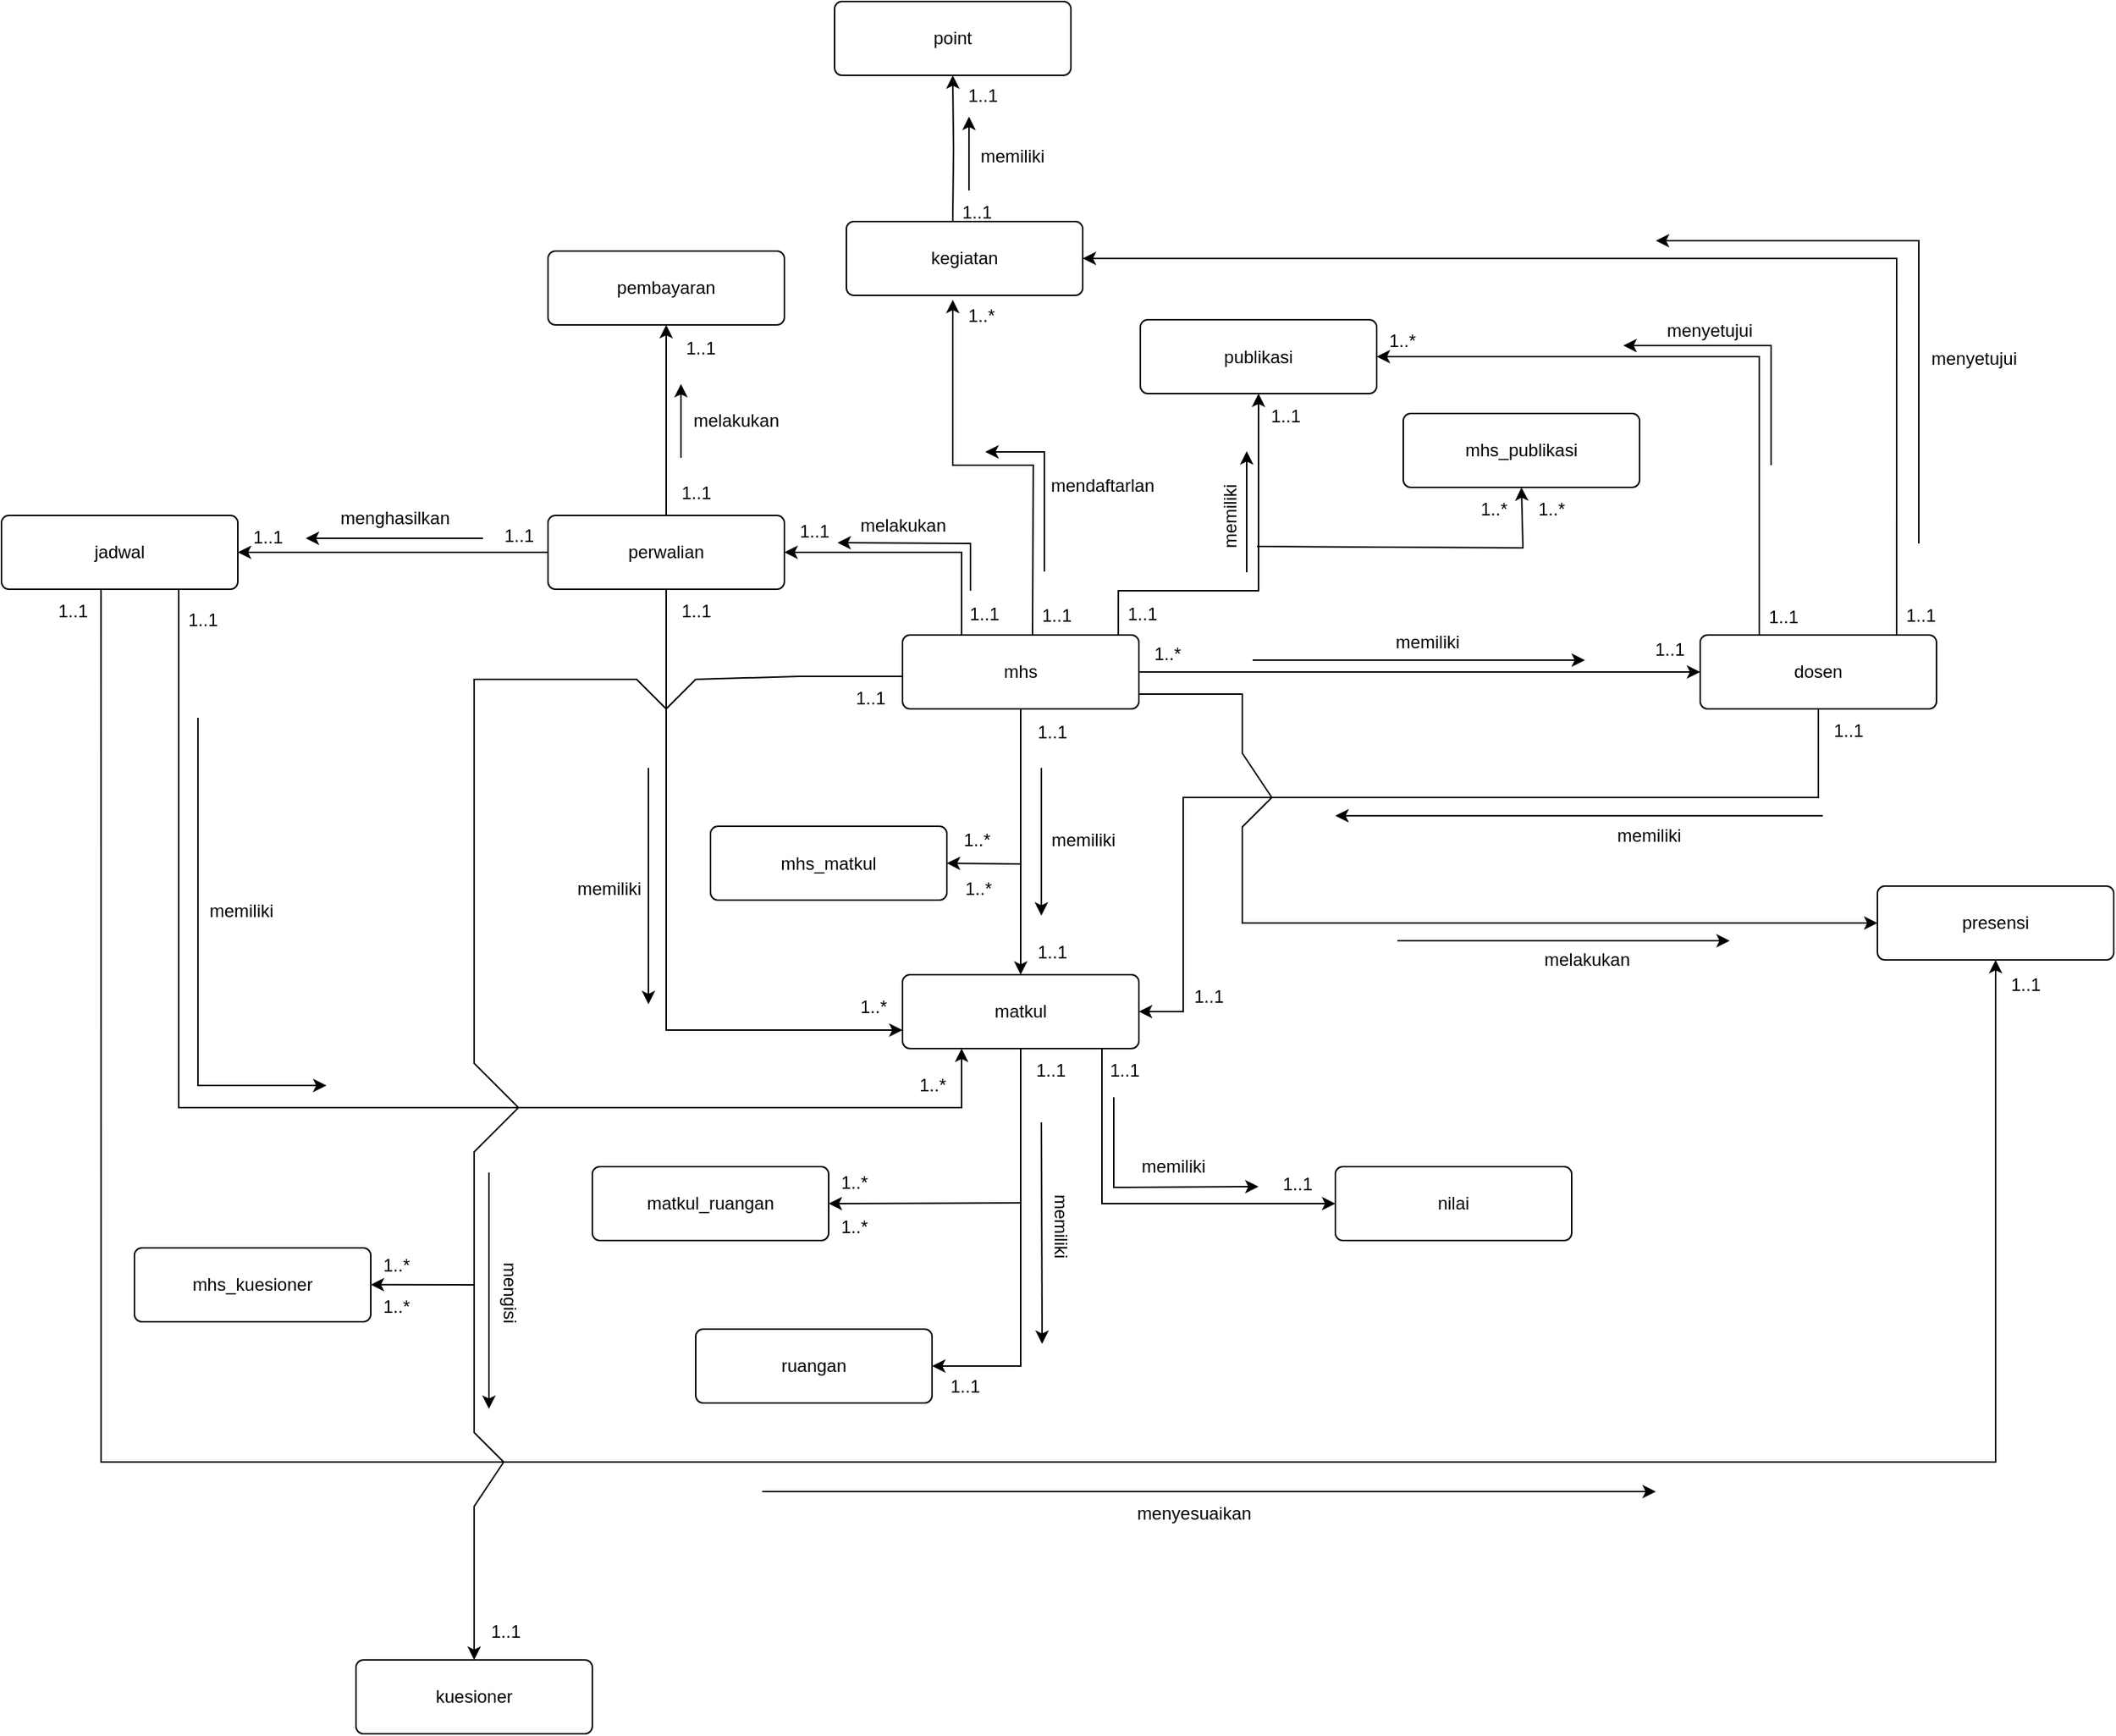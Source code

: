 <mxfile version="24.8.4">
  <diagram name="ERD" id="2bBc31CoKsI8al31NjRh">
    <mxGraphModel dx="2418" dy="2105" grid="1" gridSize="10" guides="1" tooltips="1" connect="1" arrows="1" fold="1" page="1" pageScale="1" pageWidth="827" pageHeight="1169" math="0" shadow="0">
      <root>
        <mxCell id="0" />
        <mxCell id="1" parent="0" />
        <mxCell id="RLT06DY8JHhMq8nQUrHm-3" style="edgeStyle=orthogonalEdgeStyle;rounded=0;orthogonalLoop=1;jettySize=auto;html=1;entryX=0;entryY=0.5;entryDx=0;entryDy=0;" edge="1" parent="1" source="RLT06DY8JHhMq8nQUrHm-1" target="RLT06DY8JHhMq8nQUrHm-2">
          <mxGeometry relative="1" as="geometry" />
        </mxCell>
        <mxCell id="RLT06DY8JHhMq8nQUrHm-9" style="edgeStyle=orthogonalEdgeStyle;rounded=0;orthogonalLoop=1;jettySize=auto;html=1;entryX=0.5;entryY=0;entryDx=0;entryDy=0;" edge="1" parent="1" source="RLT06DY8JHhMq8nQUrHm-1" target="RLT06DY8JHhMq8nQUrHm-8">
          <mxGeometry relative="1" as="geometry" />
        </mxCell>
        <mxCell id="RLT06DY8JHhMq8nQUrHm-27" style="edgeStyle=orthogonalEdgeStyle;rounded=0;orthogonalLoop=1;jettySize=auto;html=1;entryX=1;entryY=0.5;entryDx=0;entryDy=0;exitX=0.25;exitY=0;exitDx=0;exitDy=0;" edge="1" parent="1" source="RLT06DY8JHhMq8nQUrHm-1" target="RLT06DY8JHhMq8nQUrHm-25">
          <mxGeometry relative="1" as="geometry" />
        </mxCell>
        <mxCell id="RLT06DY8JHhMq8nQUrHm-81" style="edgeStyle=orthogonalEdgeStyle;rounded=0;orthogonalLoop=1;jettySize=auto;html=1;entryX=0.5;entryY=1;entryDx=0;entryDy=0;exitX=0.913;exitY=0.06;exitDx=0;exitDy=0;exitPerimeter=0;" edge="1" parent="1" source="RLT06DY8JHhMq8nQUrHm-1" target="RLT06DY8JHhMq8nQUrHm-80">
          <mxGeometry relative="1" as="geometry">
            <Array as="points">
              <mxPoint x="466" y="360" />
              <mxPoint x="561" y="360" />
            </Array>
          </mxGeometry>
        </mxCell>
        <mxCell id="RLT06DY8JHhMq8nQUrHm-1" value="mhs" style="rounded=1;arcSize=10;whiteSpace=wrap;html=1;align=center;" vertex="1" parent="1">
          <mxGeometry x="320" y="390" width="160" height="50" as="geometry" />
        </mxCell>
        <mxCell id="RLT06DY8JHhMq8nQUrHm-21" style="edgeStyle=orthogonalEdgeStyle;rounded=0;orthogonalLoop=1;jettySize=auto;html=1;entryX=1;entryY=0.5;entryDx=0;entryDy=0;exitX=0.5;exitY=1;exitDx=0;exitDy=0;" edge="1" parent="1" source="RLT06DY8JHhMq8nQUrHm-2" target="RLT06DY8JHhMq8nQUrHm-8">
          <mxGeometry relative="1" as="geometry">
            <Array as="points">
              <mxPoint x="940" y="500" />
              <mxPoint x="510" y="500" />
              <mxPoint x="510" y="645" />
            </Array>
          </mxGeometry>
        </mxCell>
        <mxCell id="RLT06DY8JHhMq8nQUrHm-88" style="edgeStyle=orthogonalEdgeStyle;rounded=0;orthogonalLoop=1;jettySize=auto;html=1;entryX=1;entryY=0.5;entryDx=0;entryDy=0;exitX=0.831;exitY=0;exitDx=0;exitDy=0;exitPerimeter=0;" edge="1" parent="1" source="RLT06DY8JHhMq8nQUrHm-2" target="RLT06DY8JHhMq8nQUrHm-100">
          <mxGeometry relative="1" as="geometry" />
        </mxCell>
        <mxCell id="RLT06DY8JHhMq8nQUrHm-113" style="edgeStyle=orthogonalEdgeStyle;rounded=0;orthogonalLoop=1;jettySize=auto;html=1;exitX=0.25;exitY=0;exitDx=0;exitDy=0;entryX=1;entryY=0.5;entryDx=0;entryDy=0;" edge="1" parent="1" source="RLT06DY8JHhMq8nQUrHm-2" target="RLT06DY8JHhMq8nQUrHm-80">
          <mxGeometry relative="1" as="geometry" />
        </mxCell>
        <mxCell id="RLT06DY8JHhMq8nQUrHm-2" value="dosen" style="rounded=1;arcSize=10;whiteSpace=wrap;html=1;align=center;" vertex="1" parent="1">
          <mxGeometry x="860" y="390" width="160" height="50" as="geometry" />
        </mxCell>
        <mxCell id="RLT06DY8JHhMq8nQUrHm-4" value="" style="endArrow=classic;html=1;rounded=0;" edge="1" parent="1">
          <mxGeometry width="50" height="50" relative="1" as="geometry">
            <mxPoint x="557" y="407" as="sourcePoint" />
            <mxPoint x="782" y="407" as="targetPoint" />
          </mxGeometry>
        </mxCell>
        <mxCell id="RLT06DY8JHhMq8nQUrHm-5" value="memiliki" style="text;html=1;align=center;verticalAlign=middle;resizable=0;points=[];autosize=1;strokeColor=none;fillColor=none;" vertex="1" parent="1">
          <mxGeometry x="640" y="380" width="70" height="30" as="geometry" />
        </mxCell>
        <mxCell id="RLT06DY8JHhMq8nQUrHm-6" value="1..1" style="text;html=1;align=center;verticalAlign=middle;resizable=0;points=[];autosize=1;strokeColor=none;fillColor=none;" vertex="1" parent="1">
          <mxGeometry x="819" y="385" width="40" height="30" as="geometry" />
        </mxCell>
        <mxCell id="RLT06DY8JHhMq8nQUrHm-7" value="1..*" style="text;html=1;align=center;verticalAlign=middle;resizable=0;points=[];autosize=1;strokeColor=none;fillColor=none;" vertex="1" parent="1">
          <mxGeometry x="479" y="388" width="40" height="30" as="geometry" />
        </mxCell>
        <mxCell id="RLT06DY8JHhMq8nQUrHm-41" style="edgeStyle=orthogonalEdgeStyle;rounded=0;orthogonalLoop=1;jettySize=auto;html=1;entryX=1;entryY=0.5;entryDx=0;entryDy=0;" edge="1" parent="1" source="RLT06DY8JHhMq8nQUrHm-8" target="RLT06DY8JHhMq8nQUrHm-40">
          <mxGeometry relative="1" as="geometry" />
        </mxCell>
        <mxCell id="RLT06DY8JHhMq8nQUrHm-8" value="matkul" style="rounded=1;arcSize=10;whiteSpace=wrap;html=1;align=center;" vertex="1" parent="1">
          <mxGeometry x="320" y="620" width="160" height="50" as="geometry" />
        </mxCell>
        <mxCell id="RLT06DY8JHhMq8nQUrHm-10" value="memiliki" style="text;html=1;align=center;verticalAlign=middle;resizable=0;points=[];autosize=1;strokeColor=none;fillColor=none;" vertex="1" parent="1">
          <mxGeometry x="407" y="513.5" width="70" height="30" as="geometry" />
        </mxCell>
        <mxCell id="RLT06DY8JHhMq8nQUrHm-11" value="" style="endArrow=classic;html=1;rounded=0;" edge="1" parent="1">
          <mxGeometry width="50" height="50" relative="1" as="geometry">
            <mxPoint x="414" y="480" as="sourcePoint" />
            <mxPoint x="414" y="580" as="targetPoint" />
          </mxGeometry>
        </mxCell>
        <mxCell id="RLT06DY8JHhMq8nQUrHm-12" value="1..1" style="text;html=1;align=center;verticalAlign=middle;resizable=0;points=[];autosize=1;strokeColor=none;fillColor=none;" vertex="1" parent="1">
          <mxGeometry x="401" y="590" width="40" height="30" as="geometry" />
        </mxCell>
        <mxCell id="RLT06DY8JHhMq8nQUrHm-13" value="1..1" style="text;html=1;align=center;verticalAlign=middle;resizable=0;points=[];autosize=1;strokeColor=none;fillColor=none;" vertex="1" parent="1">
          <mxGeometry x="401" y="441" width="40" height="30" as="geometry" />
        </mxCell>
        <mxCell id="RLT06DY8JHhMq8nQUrHm-14" value="mhs_matkul" style="rounded=1;arcSize=10;whiteSpace=wrap;html=1;align=center;" vertex="1" parent="1">
          <mxGeometry x="190" y="519.5" width="160" height="50" as="geometry" />
        </mxCell>
        <mxCell id="RLT06DY8JHhMq8nQUrHm-17" value="" style="endArrow=classic;html=1;rounded=0;entryX=1;entryY=0.5;entryDx=0;entryDy=0;" edge="1" parent="1" target="RLT06DY8JHhMq8nQUrHm-14">
          <mxGeometry width="50" height="50" relative="1" as="geometry">
            <mxPoint x="400" y="545" as="sourcePoint" />
            <mxPoint x="210" y="540" as="targetPoint" />
          </mxGeometry>
        </mxCell>
        <mxCell id="RLT06DY8JHhMq8nQUrHm-18" value="1..*" style="text;html=1;align=center;verticalAlign=middle;resizable=0;points=[];autosize=1;strokeColor=none;fillColor=none;" vertex="1" parent="1">
          <mxGeometry x="350" y="513.5" width="40" height="30" as="geometry" />
        </mxCell>
        <mxCell id="RLT06DY8JHhMq8nQUrHm-19" value="1..*" style="text;html=1;align=center;verticalAlign=middle;resizable=0;points=[];autosize=1;strokeColor=none;fillColor=none;" vertex="1" parent="1">
          <mxGeometry x="351" y="546.5" width="40" height="30" as="geometry" />
        </mxCell>
        <mxCell id="RLT06DY8JHhMq8nQUrHm-22" value="" style="endArrow=classic;html=1;rounded=0;" edge="1" parent="1">
          <mxGeometry width="50" height="50" relative="1" as="geometry">
            <mxPoint x="943" y="512.32" as="sourcePoint" />
            <mxPoint x="613" y="512.32" as="targetPoint" />
          </mxGeometry>
        </mxCell>
        <mxCell id="RLT06DY8JHhMq8nQUrHm-23" value="memiliki" style="text;html=1;align=center;verticalAlign=middle;resizable=0;points=[];autosize=1;strokeColor=none;fillColor=none;" vertex="1" parent="1">
          <mxGeometry x="790" y="510.5" width="70" height="30" as="geometry" />
        </mxCell>
        <mxCell id="RLT06DY8JHhMq8nQUrHm-24" value="1..1" style="text;html=1;align=center;verticalAlign=middle;resizable=0;points=[];autosize=1;strokeColor=none;fillColor=none;" vertex="1" parent="1">
          <mxGeometry x="507" y="620" width="40" height="30" as="geometry" />
        </mxCell>
        <mxCell id="RLT06DY8JHhMq8nQUrHm-31" style="edgeStyle=orthogonalEdgeStyle;rounded=0;orthogonalLoop=1;jettySize=auto;html=1;entryX=0;entryY=0.75;entryDx=0;entryDy=0;exitX=0.5;exitY=1;exitDx=0;exitDy=0;" edge="1" parent="1" source="RLT06DY8JHhMq8nQUrHm-25" target="RLT06DY8JHhMq8nQUrHm-8">
          <mxGeometry relative="1" as="geometry" />
        </mxCell>
        <mxCell id="RLT06DY8JHhMq8nQUrHm-52" style="edgeStyle=orthogonalEdgeStyle;rounded=0;orthogonalLoop=1;jettySize=auto;html=1;entryX=0.5;entryY=1;entryDx=0;entryDy=0;" edge="1" parent="1" source="RLT06DY8JHhMq8nQUrHm-25" target="RLT06DY8JHhMq8nQUrHm-51">
          <mxGeometry relative="1" as="geometry" />
        </mxCell>
        <mxCell id="RLT06DY8JHhMq8nQUrHm-58" style="edgeStyle=orthogonalEdgeStyle;rounded=0;orthogonalLoop=1;jettySize=auto;html=1;" edge="1" parent="1" source="RLT06DY8JHhMq8nQUrHm-25" target="RLT06DY8JHhMq8nQUrHm-57">
          <mxGeometry relative="1" as="geometry" />
        </mxCell>
        <mxCell id="RLT06DY8JHhMq8nQUrHm-25" value="perwalian" style="rounded=1;arcSize=10;whiteSpace=wrap;html=1;align=center;" vertex="1" parent="1">
          <mxGeometry x="80" y="309" width="160" height="50" as="geometry" />
        </mxCell>
        <mxCell id="RLT06DY8JHhMq8nQUrHm-28" value="melakukan" style="text;html=1;align=center;verticalAlign=middle;resizable=0;points=[];autosize=1;strokeColor=none;fillColor=none;" vertex="1" parent="1">
          <mxGeometry x="280" y="301" width="80" height="30" as="geometry" />
        </mxCell>
        <mxCell id="RLT06DY8JHhMq8nQUrHm-29" value="1..1" style="text;html=1;align=center;verticalAlign=middle;resizable=0;points=[];autosize=1;strokeColor=none;fillColor=none;" vertex="1" parent="1">
          <mxGeometry x="240" y="305" width="40" height="30" as="geometry" />
        </mxCell>
        <mxCell id="RLT06DY8JHhMq8nQUrHm-30" value="1..1" style="text;html=1;align=center;verticalAlign=middle;resizable=0;points=[];autosize=1;strokeColor=none;fillColor=none;" vertex="1" parent="1">
          <mxGeometry x="355" y="361" width="40" height="30" as="geometry" />
        </mxCell>
        <mxCell id="RLT06DY8JHhMq8nQUrHm-32" value="" style="endArrow=classic;html=1;rounded=0;" edge="1" parent="1">
          <mxGeometry width="50" height="50" relative="1" as="geometry">
            <mxPoint x="366" y="360" as="sourcePoint" />
            <mxPoint x="276" y="327.5" as="targetPoint" />
            <Array as="points">
              <mxPoint x="366" y="328" />
            </Array>
          </mxGeometry>
        </mxCell>
        <mxCell id="RLT06DY8JHhMq8nQUrHm-33" value="" style="endArrow=classic;html=1;rounded=0;" edge="1" parent="1">
          <mxGeometry width="50" height="50" relative="1" as="geometry">
            <mxPoint x="148" y="480" as="sourcePoint" />
            <mxPoint x="148" y="640" as="targetPoint" />
          </mxGeometry>
        </mxCell>
        <mxCell id="RLT06DY8JHhMq8nQUrHm-34" value="memiliki" style="text;html=1;align=center;verticalAlign=middle;resizable=0;points=[];autosize=1;strokeColor=none;fillColor=none;" vertex="1" parent="1">
          <mxGeometry x="86" y="546.5" width="70" height="30" as="geometry" />
        </mxCell>
        <mxCell id="RLT06DY8JHhMq8nQUrHm-35" value="1..*" style="text;html=1;align=center;verticalAlign=middle;resizable=0;points=[];autosize=1;strokeColor=none;fillColor=none;" vertex="1" parent="1">
          <mxGeometry x="280" y="627" width="40" height="30" as="geometry" />
        </mxCell>
        <mxCell id="RLT06DY8JHhMq8nQUrHm-36" value="1..1" style="text;html=1;align=center;verticalAlign=middle;resizable=0;points=[];autosize=1;strokeColor=none;fillColor=none;" vertex="1" parent="1">
          <mxGeometry x="160" y="359" width="40" height="30" as="geometry" />
        </mxCell>
        <mxCell id="RLT06DY8JHhMq8nQUrHm-39" value="1..1" style="text;html=1;align=center;verticalAlign=middle;resizable=0;points=[];autosize=1;strokeColor=none;fillColor=none;" vertex="1" parent="1">
          <mxGeometry x="940" y="440" width="40" height="30" as="geometry" />
        </mxCell>
        <mxCell id="RLT06DY8JHhMq8nQUrHm-40" value="ruangan" style="rounded=1;arcSize=10;whiteSpace=wrap;html=1;align=center;" vertex="1" parent="1">
          <mxGeometry x="180" y="860" width="160" height="50" as="geometry" />
        </mxCell>
        <mxCell id="RLT06DY8JHhMq8nQUrHm-42" value="memiliki" style="text;html=1;align=center;verticalAlign=middle;resizable=0;points=[];autosize=1;strokeColor=none;fillColor=none;rotation=90;" vertex="1" parent="1">
          <mxGeometry x="392" y="775" width="70" height="30" as="geometry" />
        </mxCell>
        <mxCell id="RLT06DY8JHhMq8nQUrHm-43" value="" style="endArrow=classic;html=1;rounded=0;" edge="1" parent="1">
          <mxGeometry width="50" height="50" relative="1" as="geometry">
            <mxPoint x="414" y="720" as="sourcePoint" />
            <mxPoint x="414.5" y="870" as="targetPoint" />
          </mxGeometry>
        </mxCell>
        <mxCell id="RLT06DY8JHhMq8nQUrHm-44" value="1..1" style="text;html=1;align=center;verticalAlign=middle;resizable=0;points=[];autosize=1;strokeColor=none;fillColor=none;" vertex="1" parent="1">
          <mxGeometry x="342" y="884" width="40" height="30" as="geometry" />
        </mxCell>
        <mxCell id="RLT06DY8JHhMq8nQUrHm-75" style="edgeStyle=orthogonalEdgeStyle;rounded=0;orthogonalLoop=1;jettySize=auto;html=1;entryX=0;entryY=0.5;entryDx=0;entryDy=0;" edge="1" parent="1" target="RLT06DY8JHhMq8nQUrHm-74">
          <mxGeometry relative="1" as="geometry">
            <mxPoint x="455" y="670" as="sourcePoint" />
            <Array as="points">
              <mxPoint x="455" y="775" />
            </Array>
          </mxGeometry>
        </mxCell>
        <mxCell id="RLT06DY8JHhMq8nQUrHm-45" value="1..1" style="text;html=1;align=center;verticalAlign=middle;resizable=0;points=[];autosize=1;strokeColor=none;fillColor=none;" vertex="1" parent="1">
          <mxGeometry x="400" y="670" width="40" height="30" as="geometry" />
        </mxCell>
        <mxCell id="RLT06DY8JHhMq8nQUrHm-46" value="matkul_ruangan" style="rounded=1;arcSize=10;whiteSpace=wrap;html=1;align=center;" vertex="1" parent="1">
          <mxGeometry x="110" y="750" width="160" height="50" as="geometry" />
        </mxCell>
        <mxCell id="RLT06DY8JHhMq8nQUrHm-47" value="" style="endArrow=classic;html=1;rounded=0;entryX=1;entryY=0.5;entryDx=0;entryDy=0;" edge="1" parent="1" target="RLT06DY8JHhMq8nQUrHm-46">
          <mxGeometry width="50" height="50" relative="1" as="geometry">
            <mxPoint x="400" y="774.5" as="sourcePoint" />
            <mxPoint x="499" y="775" as="targetPoint" />
          </mxGeometry>
        </mxCell>
        <mxCell id="RLT06DY8JHhMq8nQUrHm-49" value="1..*" style="text;html=1;align=center;verticalAlign=middle;resizable=0;points=[];autosize=1;strokeColor=none;fillColor=none;" vertex="1" parent="1">
          <mxGeometry x="267" y="776" width="40" height="30" as="geometry" />
        </mxCell>
        <mxCell id="RLT06DY8JHhMq8nQUrHm-50" value="1..*" style="text;html=1;align=center;verticalAlign=middle;resizable=0;points=[];autosize=1;strokeColor=none;fillColor=none;" vertex="1" parent="1">
          <mxGeometry x="267" y="746" width="40" height="30" as="geometry" />
        </mxCell>
        <mxCell id="RLT06DY8JHhMq8nQUrHm-51" value="pembayaran" style="rounded=1;arcSize=10;whiteSpace=wrap;html=1;align=center;" vertex="1" parent="1">
          <mxGeometry x="80" y="130" width="160" height="50" as="geometry" />
        </mxCell>
        <mxCell id="RLT06DY8JHhMq8nQUrHm-53" value="" style="endArrow=classic;html=1;rounded=0;" edge="1" parent="1">
          <mxGeometry width="50" height="50" relative="1" as="geometry">
            <mxPoint x="170" y="270" as="sourcePoint" />
            <mxPoint x="170" y="220" as="targetPoint" />
          </mxGeometry>
        </mxCell>
        <mxCell id="RLT06DY8JHhMq8nQUrHm-54" value="melakukan" style="text;html=1;align=center;verticalAlign=middle;resizable=0;points=[];autosize=1;strokeColor=none;fillColor=none;" vertex="1" parent="1">
          <mxGeometry x="167" y="230" width="80" height="30" as="geometry" />
        </mxCell>
        <mxCell id="RLT06DY8JHhMq8nQUrHm-55" value="1..1" style="text;html=1;align=center;verticalAlign=middle;resizable=0;points=[];autosize=1;strokeColor=none;fillColor=none;" vertex="1" parent="1">
          <mxGeometry x="163" y="181" width="40" height="30" as="geometry" />
        </mxCell>
        <mxCell id="RLT06DY8JHhMq8nQUrHm-56" value="1..1" style="text;html=1;align=center;verticalAlign=middle;resizable=0;points=[];autosize=1;strokeColor=none;fillColor=none;" vertex="1" parent="1">
          <mxGeometry x="160" y="279" width="40" height="30" as="geometry" />
        </mxCell>
        <mxCell id="RLT06DY8JHhMq8nQUrHm-126" style="edgeStyle=orthogonalEdgeStyle;rounded=0;orthogonalLoop=1;jettySize=auto;html=1;entryX=0.5;entryY=1;entryDx=0;entryDy=0;exitX=0.421;exitY=0.991;exitDx=0;exitDy=0;exitPerimeter=0;" edge="1" parent="1" source="RLT06DY8JHhMq8nQUrHm-57" target="RLT06DY8JHhMq8nQUrHm-118">
          <mxGeometry relative="1" as="geometry">
            <Array as="points">
              <mxPoint x="-223" y="950" />
              <mxPoint x="1060" y="950" />
            </Array>
          </mxGeometry>
        </mxCell>
        <mxCell id="RLT06DY8JHhMq8nQUrHm-57" value="jadwal" style="rounded=1;arcSize=10;whiteSpace=wrap;html=1;align=center;" vertex="1" parent="1">
          <mxGeometry x="-290" y="309" width="160" height="50" as="geometry" />
        </mxCell>
        <mxCell id="RLT06DY8JHhMq8nQUrHm-59" value="" style="endArrow=classic;html=1;rounded=0;" edge="1" parent="1">
          <mxGeometry width="50" height="50" relative="1" as="geometry">
            <mxPoint x="36" y="324.5" as="sourcePoint" />
            <mxPoint x="-84" y="324.5" as="targetPoint" />
          </mxGeometry>
        </mxCell>
        <mxCell id="RLT06DY8JHhMq8nQUrHm-60" value="1..1" style="text;html=1;align=center;verticalAlign=middle;resizable=0;points=[];autosize=1;strokeColor=none;fillColor=none;" vertex="1" parent="1">
          <mxGeometry x="-130" y="309" width="40" height="30" as="geometry" />
        </mxCell>
        <mxCell id="RLT06DY8JHhMq8nQUrHm-61" value="menghasilkan" style="text;html=1;align=center;verticalAlign=middle;resizable=0;points=[];autosize=1;strokeColor=none;fillColor=none;" vertex="1" parent="1">
          <mxGeometry x="-74" y="296" width="100" height="30" as="geometry" />
        </mxCell>
        <mxCell id="RLT06DY8JHhMq8nQUrHm-62" value="1..1" style="text;html=1;align=center;verticalAlign=middle;resizable=0;points=[];autosize=1;strokeColor=none;fillColor=none;" vertex="1" parent="1">
          <mxGeometry x="40" y="308" width="40" height="30" as="geometry" />
        </mxCell>
        <mxCell id="RLT06DY8JHhMq8nQUrHm-64" value="" style="endArrow=classic;html=1;rounded=0;" edge="1" parent="1">
          <mxGeometry width="50" height="50" relative="1" as="geometry">
            <mxPoint x="-157" y="446" as="sourcePoint" />
            <mxPoint x="-70" y="695" as="targetPoint" />
            <Array as="points">
              <mxPoint x="-157" y="695" />
            </Array>
          </mxGeometry>
        </mxCell>
        <mxCell id="RLT06DY8JHhMq8nQUrHm-65" value="memiliki" style="text;html=1;align=center;verticalAlign=middle;resizable=0;points=[];autosize=1;strokeColor=none;fillColor=none;" vertex="1" parent="1">
          <mxGeometry x="-163" y="562" width="70" height="30" as="geometry" />
        </mxCell>
        <mxCell id="RLT06DY8JHhMq8nQUrHm-66" value="1..*" style="text;html=1;align=center;verticalAlign=middle;resizable=0;points=[];autosize=1;strokeColor=none;fillColor=none;" vertex="1" parent="1">
          <mxGeometry x="320" y="680" width="40" height="30" as="geometry" />
        </mxCell>
        <mxCell id="RLT06DY8JHhMq8nQUrHm-73" style="edgeStyle=orthogonalEdgeStyle;rounded=0;orthogonalLoop=1;jettySize=auto;html=1;entryX=0.25;entryY=1;entryDx=0;entryDy=0;exitX=0.75;exitY=1;exitDx=0;exitDy=0;" edge="1" parent="1" source="RLT06DY8JHhMq8nQUrHm-57" target="RLT06DY8JHhMq8nQUrHm-8">
          <mxGeometry relative="1" as="geometry">
            <Array as="points">
              <mxPoint x="-170" y="710" />
              <mxPoint x="360" y="710" />
            </Array>
          </mxGeometry>
        </mxCell>
        <mxCell id="RLT06DY8JHhMq8nQUrHm-67" value="1..1" style="text;html=1;align=center;verticalAlign=middle;resizable=0;points=[];autosize=1;strokeColor=none;fillColor=none;" vertex="1" parent="1">
          <mxGeometry x="-174" y="365" width="40" height="30" as="geometry" />
        </mxCell>
        <mxCell id="RLT06DY8JHhMq8nQUrHm-74" value="nilai" style="rounded=1;arcSize=10;whiteSpace=wrap;html=1;align=center;" vertex="1" parent="1">
          <mxGeometry x="613" y="750" width="160" height="50" as="geometry" />
        </mxCell>
        <mxCell id="RLT06DY8JHhMq8nQUrHm-76" value="" style="endArrow=classic;html=1;rounded=0;exitX=0.325;exitY=1.1;exitDx=0;exitDy=0;exitPerimeter=0;" edge="1" parent="1" source="RLT06DY8JHhMq8nQUrHm-78">
          <mxGeometry width="50" height="50" relative="1" as="geometry">
            <mxPoint x="463" y="720" as="sourcePoint" />
            <mxPoint x="561" y="763.5" as="targetPoint" />
            <Array as="points">
              <mxPoint x="463" y="764" />
            </Array>
          </mxGeometry>
        </mxCell>
        <mxCell id="RLT06DY8JHhMq8nQUrHm-77" value="1..1" style="text;html=1;align=center;verticalAlign=middle;resizable=0;points=[];autosize=1;strokeColor=none;fillColor=none;" vertex="1" parent="1">
          <mxGeometry x="567" y="747" width="40" height="30" as="geometry" />
        </mxCell>
        <mxCell id="RLT06DY8JHhMq8nQUrHm-78" value="1..1" style="text;html=1;align=center;verticalAlign=middle;resizable=0;points=[];autosize=1;strokeColor=none;fillColor=none;" vertex="1" parent="1">
          <mxGeometry x="450" y="670" width="40" height="30" as="geometry" />
        </mxCell>
        <mxCell id="RLT06DY8JHhMq8nQUrHm-79" value="memiliki" style="text;html=1;align=center;verticalAlign=middle;resizable=0;points=[];autosize=1;strokeColor=none;fillColor=none;" vertex="1" parent="1">
          <mxGeometry x="468" y="735" width="70" height="30" as="geometry" />
        </mxCell>
        <mxCell id="RLT06DY8JHhMq8nQUrHm-95" style="edgeStyle=orthogonalEdgeStyle;rounded=0;orthogonalLoop=1;jettySize=auto;html=1;entryX=0.5;entryY=1;entryDx=0;entryDy=0;" edge="1" parent="1" target="RLT06DY8JHhMq8nQUrHm-94">
          <mxGeometry relative="1" as="geometry">
            <mxPoint x="354" y="111" as="sourcePoint" />
          </mxGeometry>
        </mxCell>
        <mxCell id="RLT06DY8JHhMq8nQUrHm-80" value="publikasi" style="rounded=1;arcSize=10;whiteSpace=wrap;html=1;align=center;" vertex="1" parent="1">
          <mxGeometry x="481" y="176.5" width="160" height="50" as="geometry" />
        </mxCell>
        <mxCell id="RLT06DY8JHhMq8nQUrHm-84" value="1..1" style="text;html=1;align=center;verticalAlign=middle;resizable=0;points=[];autosize=1;strokeColor=none;fillColor=none;" vertex="1" parent="1">
          <mxGeometry x="559" y="226.5" width="40" height="30" as="geometry" />
        </mxCell>
        <mxCell id="RLT06DY8JHhMq8nQUrHm-86" value="memiliki" style="text;html=1;align=center;verticalAlign=middle;resizable=0;points=[];autosize=1;strokeColor=none;fillColor=none;rotation=-90;" vertex="1" parent="1">
          <mxGeometry x="507" y="295" width="70" height="30" as="geometry" />
        </mxCell>
        <mxCell id="RLT06DY8JHhMq8nQUrHm-87" value="1..1" style="text;html=1;align=center;verticalAlign=middle;resizable=0;points=[];autosize=1;strokeColor=none;fillColor=none;" vertex="1" parent="1">
          <mxGeometry x="462" y="361" width="40" height="30" as="geometry" />
        </mxCell>
        <mxCell id="RLT06DY8JHhMq8nQUrHm-89" value="menyetujui" style="text;html=1;align=center;verticalAlign=middle;resizable=0;points=[];autosize=1;strokeColor=none;fillColor=none;" vertex="1" parent="1">
          <mxGeometry x="1005" y="188" width="80" height="30" as="geometry" />
        </mxCell>
        <mxCell id="RLT06DY8JHhMq8nQUrHm-90" value="" style="endArrow=classic;html=1;rounded=0;" edge="1" parent="1">
          <mxGeometry width="50" height="50" relative="1" as="geometry">
            <mxPoint x="1008" y="328" as="sourcePoint" />
            <mxPoint x="830" y="123" as="targetPoint" />
            <Array as="points">
              <mxPoint x="1008" y="123" />
            </Array>
          </mxGeometry>
        </mxCell>
        <mxCell id="RLT06DY8JHhMq8nQUrHm-93" value="1..1" style="text;html=1;align=center;verticalAlign=middle;resizable=0;points=[];autosize=1;strokeColor=none;fillColor=none;" vertex="1" parent="1">
          <mxGeometry x="989" y="362" width="40" height="30" as="geometry" />
        </mxCell>
        <mxCell id="RLT06DY8JHhMq8nQUrHm-94" value="point" style="rounded=1;arcSize=10;whiteSpace=wrap;html=1;align=center;" vertex="1" parent="1">
          <mxGeometry x="274" y="-39" width="160" height="50" as="geometry" />
        </mxCell>
        <mxCell id="RLT06DY8JHhMq8nQUrHm-96" value="memiliki" style="text;html=1;align=center;verticalAlign=middle;resizable=0;points=[];autosize=1;strokeColor=none;fillColor=none;" vertex="1" parent="1">
          <mxGeometry x="359" y="51" width="70" height="30" as="geometry" />
        </mxCell>
        <mxCell id="RLT06DY8JHhMq8nQUrHm-97" value="" style="endArrow=classic;html=1;rounded=0;" edge="1" parent="1">
          <mxGeometry width="50" height="50" relative="1" as="geometry">
            <mxPoint x="365" y="89" as="sourcePoint" />
            <mxPoint x="365" y="39" as="targetPoint" />
          </mxGeometry>
        </mxCell>
        <mxCell id="RLT06DY8JHhMq8nQUrHm-98" value="1..1" style="text;html=1;align=center;verticalAlign=middle;resizable=0;points=[];autosize=1;strokeColor=none;fillColor=none;" vertex="1" parent="1">
          <mxGeometry x="354" y="10" width="40" height="30" as="geometry" />
        </mxCell>
        <mxCell id="RLT06DY8JHhMq8nQUrHm-99" value="1..1" style="text;html=1;align=center;verticalAlign=middle;resizable=0;points=[];autosize=1;strokeColor=none;fillColor=none;" vertex="1" parent="1">
          <mxGeometry x="350" y="89" width="40" height="30" as="geometry" />
        </mxCell>
        <mxCell id="RLT06DY8JHhMq8nQUrHm-100" value="kegiatan" style="rounded=1;arcSize=10;whiteSpace=wrap;html=1;align=center;" vertex="1" parent="1">
          <mxGeometry x="282" y="110" width="160" height="50" as="geometry" />
        </mxCell>
        <mxCell id="RLT06DY8JHhMq8nQUrHm-101" style="edgeStyle=orthogonalEdgeStyle;rounded=0;orthogonalLoop=1;jettySize=auto;html=1;entryX=0.45;entryY=1.06;entryDx=0;entryDy=0;entryPerimeter=0;" edge="1" parent="1" target="RLT06DY8JHhMq8nQUrHm-100">
          <mxGeometry relative="1" as="geometry">
            <mxPoint x="408" y="390" as="sourcePoint" />
          </mxGeometry>
        </mxCell>
        <mxCell id="RLT06DY8JHhMq8nQUrHm-103" value="mendaftarlan" style="text;html=1;align=center;verticalAlign=middle;resizable=0;points=[];autosize=1;strokeColor=none;fillColor=none;" vertex="1" parent="1">
          <mxGeometry x="410" y="274" width="90" height="30" as="geometry" />
        </mxCell>
        <mxCell id="RLT06DY8JHhMq8nQUrHm-104" value="" style="endArrow=classic;html=1;rounded=0;" edge="1" parent="1">
          <mxGeometry width="50" height="50" relative="1" as="geometry">
            <mxPoint x="416" y="347" as="sourcePoint" />
            <mxPoint x="376" y="266" as="targetPoint" />
            <Array as="points">
              <mxPoint x="416" y="266" />
            </Array>
          </mxGeometry>
        </mxCell>
        <mxCell id="RLT06DY8JHhMq8nQUrHm-105" value="1..*" style="text;html=1;align=center;verticalAlign=middle;resizable=0;points=[];autosize=1;strokeColor=none;fillColor=none;" vertex="1" parent="1">
          <mxGeometry x="353" y="159" width="40" height="30" as="geometry" />
        </mxCell>
        <mxCell id="RLT06DY8JHhMq8nQUrHm-106" value="1..1" style="text;html=1;align=center;verticalAlign=middle;resizable=0;points=[];autosize=1;strokeColor=none;fillColor=none;" vertex="1" parent="1">
          <mxGeometry x="404" y="362" width="40" height="30" as="geometry" />
        </mxCell>
        <mxCell id="RLT06DY8JHhMq8nQUrHm-107" value="" style="endArrow=classic;html=1;rounded=0;" edge="1" parent="1">
          <mxGeometry width="50" height="50" relative="1" as="geometry">
            <mxPoint x="553" y="347.5" as="sourcePoint" />
            <mxPoint x="553" y="265.5" as="targetPoint" />
          </mxGeometry>
        </mxCell>
        <mxCell id="RLT06DY8JHhMq8nQUrHm-109" value="mhs_publikasi" style="rounded=1;arcSize=10;whiteSpace=wrap;html=1;align=center;" vertex="1" parent="1">
          <mxGeometry x="659" y="240" width="160" height="50" as="geometry" />
        </mxCell>
        <mxCell id="RLT06DY8JHhMq8nQUrHm-110" value="" style="endArrow=classic;html=1;rounded=0;entryX=0.5;entryY=1;entryDx=0;entryDy=0;" edge="1" parent="1" target="RLT06DY8JHhMq8nQUrHm-109">
          <mxGeometry width="50" height="50" relative="1" as="geometry">
            <mxPoint x="560" y="330" as="sourcePoint" />
            <mxPoint x="784" y="331" as="targetPoint" />
            <Array as="points">
              <mxPoint x="740" y="331" />
            </Array>
          </mxGeometry>
        </mxCell>
        <mxCell id="RLT06DY8JHhMq8nQUrHm-111" value="1..*" style="text;html=1;align=center;verticalAlign=middle;resizable=0;points=[];autosize=1;strokeColor=none;fillColor=none;" vertex="1" parent="1">
          <mxGeometry x="700" y="290" width="40" height="30" as="geometry" />
        </mxCell>
        <mxCell id="RLT06DY8JHhMq8nQUrHm-112" value="1..*" style="text;html=1;align=center;verticalAlign=middle;resizable=0;points=[];autosize=1;strokeColor=none;fillColor=none;" vertex="1" parent="1">
          <mxGeometry x="739" y="290" width="40" height="30" as="geometry" />
        </mxCell>
        <mxCell id="RLT06DY8JHhMq8nQUrHm-114" value="menyetujui" style="text;html=1;align=center;verticalAlign=middle;resizable=0;points=[];autosize=1;strokeColor=none;fillColor=none;" vertex="1" parent="1">
          <mxGeometry x="826" y="168.5" width="80" height="30" as="geometry" />
        </mxCell>
        <mxCell id="RLT06DY8JHhMq8nQUrHm-115" value="" style="endArrow=classic;html=1;rounded=0;" edge="1" parent="1">
          <mxGeometry width="50" height="50" relative="1" as="geometry">
            <mxPoint x="908" y="275" as="sourcePoint" />
            <mxPoint x="808" y="194" as="targetPoint" />
            <Array as="points">
              <mxPoint x="908" y="194" />
            </Array>
          </mxGeometry>
        </mxCell>
        <mxCell id="RLT06DY8JHhMq8nQUrHm-116" value="1..*" style="text;html=1;align=center;verticalAlign=middle;resizable=0;points=[];autosize=1;strokeColor=none;fillColor=none;" vertex="1" parent="1">
          <mxGeometry x="638" y="176" width="40" height="30" as="geometry" />
        </mxCell>
        <mxCell id="RLT06DY8JHhMq8nQUrHm-117" value="1..1" style="text;html=1;align=center;verticalAlign=middle;resizable=0;points=[];autosize=1;strokeColor=none;fillColor=none;" vertex="1" parent="1">
          <mxGeometry x="896" y="363" width="40" height="30" as="geometry" />
        </mxCell>
        <mxCell id="RLT06DY8JHhMq8nQUrHm-118" value="presensi" style="rounded=1;arcSize=10;whiteSpace=wrap;html=1;align=center;" vertex="1" parent="1">
          <mxGeometry x="980" y="560" width="160" height="50" as="geometry" />
        </mxCell>
        <mxCell id="RLT06DY8JHhMq8nQUrHm-123" value="" style="endArrow=classic;html=1;rounded=0;entryX=0;entryY=0.5;entryDx=0;entryDy=0;" edge="1" parent="1" target="RLT06DY8JHhMq8nQUrHm-118">
          <mxGeometry width="50" height="50" relative="1" as="geometry">
            <mxPoint x="480" y="430" as="sourcePoint" />
            <mxPoint x="970" y="585" as="targetPoint" />
            <Array as="points">
              <mxPoint x="550" y="430" />
              <mxPoint x="550" y="470" />
              <mxPoint x="570" y="500" />
              <mxPoint x="550" y="520" />
              <mxPoint x="550" y="585" />
            </Array>
          </mxGeometry>
        </mxCell>
        <mxCell id="RLT06DY8JHhMq8nQUrHm-124" value="" style="endArrow=classic;html=1;rounded=0;" edge="1" parent="1">
          <mxGeometry width="50" height="50" relative="1" as="geometry">
            <mxPoint x="655" y="597" as="sourcePoint" />
            <mxPoint x="880" y="597" as="targetPoint" />
          </mxGeometry>
        </mxCell>
        <mxCell id="RLT06DY8JHhMq8nQUrHm-125" value="melakukan" style="text;html=1;align=center;verticalAlign=middle;resizable=0;points=[];autosize=1;strokeColor=none;fillColor=none;" vertex="1" parent="1">
          <mxGeometry x="743" y="595" width="80" height="30" as="geometry" />
        </mxCell>
        <mxCell id="RLT06DY8JHhMq8nQUrHm-129" value="menyesuaikan" style="text;html=1;align=center;verticalAlign=middle;resizable=0;points=[];autosize=1;strokeColor=none;fillColor=none;" vertex="1" parent="1">
          <mxGeometry x="467" y="970" width="100" height="30" as="geometry" />
        </mxCell>
        <mxCell id="RLT06DY8JHhMq8nQUrHm-130" value="" style="endArrow=classic;html=1;rounded=0;" edge="1" parent="1">
          <mxGeometry width="50" height="50" relative="1" as="geometry">
            <mxPoint x="225" y="970" as="sourcePoint" />
            <mxPoint x="830" y="970" as="targetPoint" />
          </mxGeometry>
        </mxCell>
        <mxCell id="RLT06DY8JHhMq8nQUrHm-131" value="1..1" style="text;html=1;align=center;verticalAlign=middle;resizable=0;points=[];autosize=1;strokeColor=none;fillColor=none;" vertex="1" parent="1">
          <mxGeometry x="1060" y="612" width="40" height="30" as="geometry" />
        </mxCell>
        <mxCell id="RLT06DY8JHhMq8nQUrHm-132" value="1..1" style="text;html=1;align=center;verticalAlign=middle;resizable=0;points=[];autosize=1;strokeColor=none;fillColor=none;" vertex="1" parent="1">
          <mxGeometry x="-262" y="359" width="40" height="30" as="geometry" />
        </mxCell>
        <mxCell id="RLT06DY8JHhMq8nQUrHm-133" value="kuesioner" style="rounded=1;arcSize=10;whiteSpace=wrap;html=1;align=center;" vertex="1" parent="1">
          <mxGeometry x="-50" y="1084" width="160" height="50" as="geometry" />
        </mxCell>
        <mxCell id="RLT06DY8JHhMq8nQUrHm-134" value="" style="endArrow=classic;html=1;rounded=0;entryX=0.5;entryY=0;entryDx=0;entryDy=0;" edge="1" parent="1" target="RLT06DY8JHhMq8nQUrHm-133">
          <mxGeometry width="50" height="50" relative="1" as="geometry">
            <mxPoint x="320" y="418" as="sourcePoint" />
            <mxPoint x="60" y="1010" as="targetPoint" />
            <Array as="points">
              <mxPoint x="250" y="418" />
              <mxPoint x="180" y="420" />
              <mxPoint x="160" y="440" />
              <mxPoint x="140" y="420" />
              <mxPoint x="30" y="420" />
              <mxPoint x="30" y="680" />
              <mxPoint x="60" y="710" />
              <mxPoint x="30" y="740" />
              <mxPoint x="30" y="930" />
              <mxPoint x="50" y="950" />
              <mxPoint x="30" y="980" />
            </Array>
          </mxGeometry>
        </mxCell>
        <mxCell id="RLT06DY8JHhMq8nQUrHm-135" value="mengisi" style="text;html=1;align=center;verticalAlign=middle;resizable=0;points=[];autosize=1;strokeColor=none;fillColor=none;rotation=90;" vertex="1" parent="1">
          <mxGeometry x="24" y="820" width="60" height="30" as="geometry" />
        </mxCell>
        <mxCell id="RLT06DY8JHhMq8nQUrHm-136" value="" style="endArrow=classic;html=1;rounded=0;" edge="1" parent="1">
          <mxGeometry width="50" height="50" relative="1" as="geometry">
            <mxPoint x="40.0" y="754" as="sourcePoint" />
            <mxPoint x="40.0" y="914" as="targetPoint" />
          </mxGeometry>
        </mxCell>
        <mxCell id="RLT06DY8JHhMq8nQUrHm-138" value="1..1" style="text;html=1;align=center;verticalAlign=middle;resizable=0;points=[];autosize=1;strokeColor=none;fillColor=none;" vertex="1" parent="1">
          <mxGeometry x="31" y="1050" width="40" height="30" as="geometry" />
        </mxCell>
        <mxCell id="RLT06DY8JHhMq8nQUrHm-139" value="1..1" style="text;html=1;align=center;verticalAlign=middle;resizable=0;points=[];autosize=1;strokeColor=none;fillColor=none;" vertex="1" parent="1">
          <mxGeometry x="278" y="418" width="40" height="30" as="geometry" />
        </mxCell>
        <mxCell id="RLT06DY8JHhMq8nQUrHm-140" value="mhs_kuesioner" style="rounded=1;arcSize=10;whiteSpace=wrap;html=1;align=center;" vertex="1" parent="1">
          <mxGeometry x="-200" y="805" width="160" height="50" as="geometry" />
        </mxCell>
        <mxCell id="RLT06DY8JHhMq8nQUrHm-141" value="" style="endArrow=classic;html=1;rounded=0;entryX=1;entryY=0.5;entryDx=0;entryDy=0;" edge="1" parent="1">
          <mxGeometry width="50" height="50" relative="1" as="geometry">
            <mxPoint x="30" y="830" as="sourcePoint" />
            <mxPoint x="-40" y="829.91" as="targetPoint" />
          </mxGeometry>
        </mxCell>
        <mxCell id="RLT06DY8JHhMq8nQUrHm-142" value="1..*" style="text;html=1;align=center;verticalAlign=middle;resizable=0;points=[];autosize=1;strokeColor=none;fillColor=none;" vertex="1" parent="1">
          <mxGeometry x="-43" y="802" width="40" height="30" as="geometry" />
        </mxCell>
        <mxCell id="RLT06DY8JHhMq8nQUrHm-143" value="1..*" style="text;html=1;align=center;verticalAlign=middle;resizable=0;points=[];autosize=1;strokeColor=none;fillColor=none;" vertex="1" parent="1">
          <mxGeometry x="-43" y="830" width="40" height="30" as="geometry" />
        </mxCell>
      </root>
    </mxGraphModel>
  </diagram>
</mxfile>
